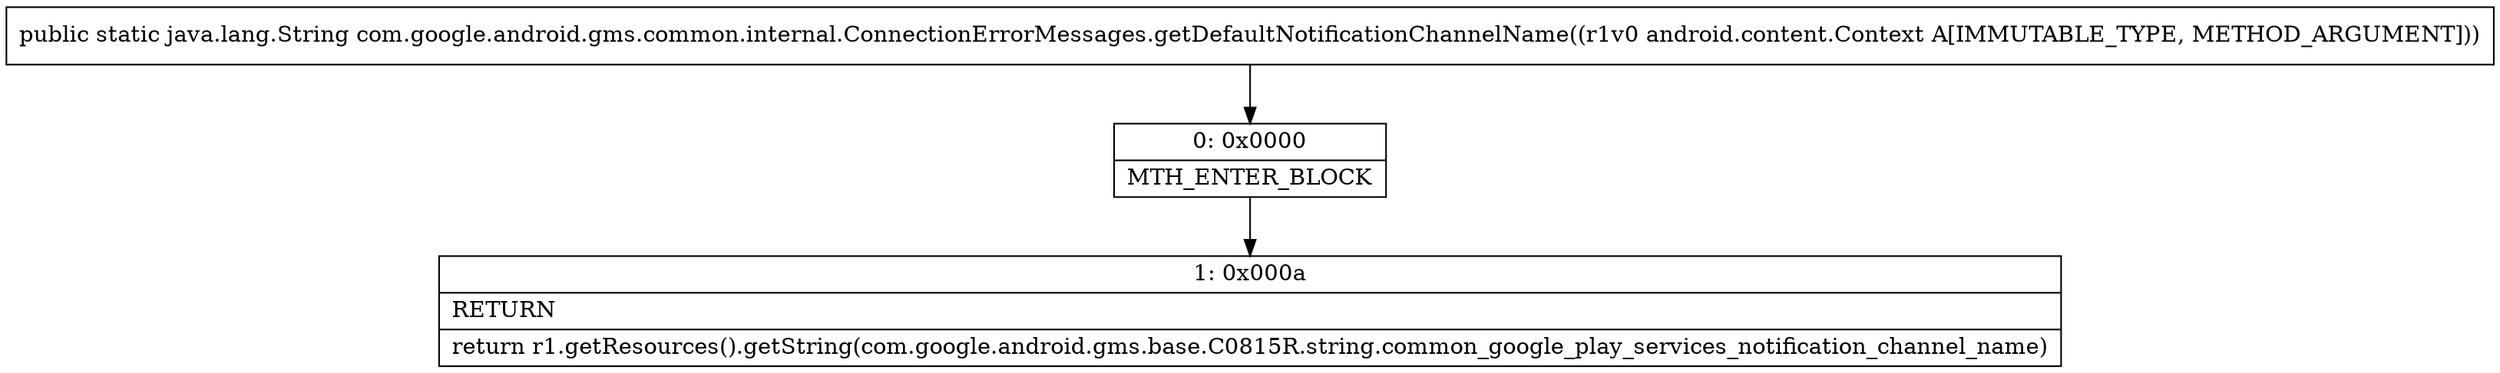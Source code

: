 digraph "CFG forcom.google.android.gms.common.internal.ConnectionErrorMessages.getDefaultNotificationChannelName(Landroid\/content\/Context;)Ljava\/lang\/String;" {
Node_0 [shape=record,label="{0\:\ 0x0000|MTH_ENTER_BLOCK\l}"];
Node_1 [shape=record,label="{1\:\ 0x000a|RETURN\l|return r1.getResources().getString(com.google.android.gms.base.C0815R.string.common_google_play_services_notification_channel_name)\l}"];
MethodNode[shape=record,label="{public static java.lang.String com.google.android.gms.common.internal.ConnectionErrorMessages.getDefaultNotificationChannelName((r1v0 android.content.Context A[IMMUTABLE_TYPE, METHOD_ARGUMENT])) }"];
MethodNode -> Node_0;
Node_0 -> Node_1;
}

